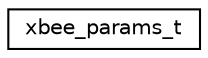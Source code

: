 digraph "Graphical Class Hierarchy"
{
 // LATEX_PDF_SIZE
  edge [fontname="Helvetica",fontsize="10",labelfontname="Helvetica",labelfontsize="10"];
  node [fontname="Helvetica",fontsize="10",shape=record];
  rankdir="LR";
  Node0 [label="xbee_params_t",height=0.2,width=0.4,color="black", fillcolor="white", style="filled",URL="$structxbee__params__t.html",tooltip="Configuration parameters for XBee devices."];
}
